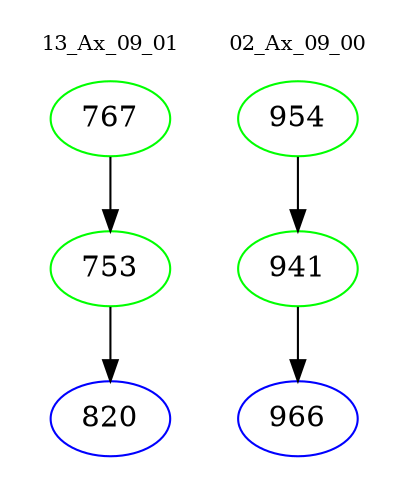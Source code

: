 digraph{
subgraph cluster_0 {
color = white
label = "13_Ax_09_01";
fontsize=10;
T0_767 [label="767", color="green"]
T0_767 -> T0_753 [color="black"]
T0_753 [label="753", color="green"]
T0_753 -> T0_820 [color="black"]
T0_820 [label="820", color="blue"]
}
subgraph cluster_1 {
color = white
label = "02_Ax_09_00";
fontsize=10;
T1_954 [label="954", color="green"]
T1_954 -> T1_941 [color="black"]
T1_941 [label="941", color="green"]
T1_941 -> T1_966 [color="black"]
T1_966 [label="966", color="blue"]
}
}

